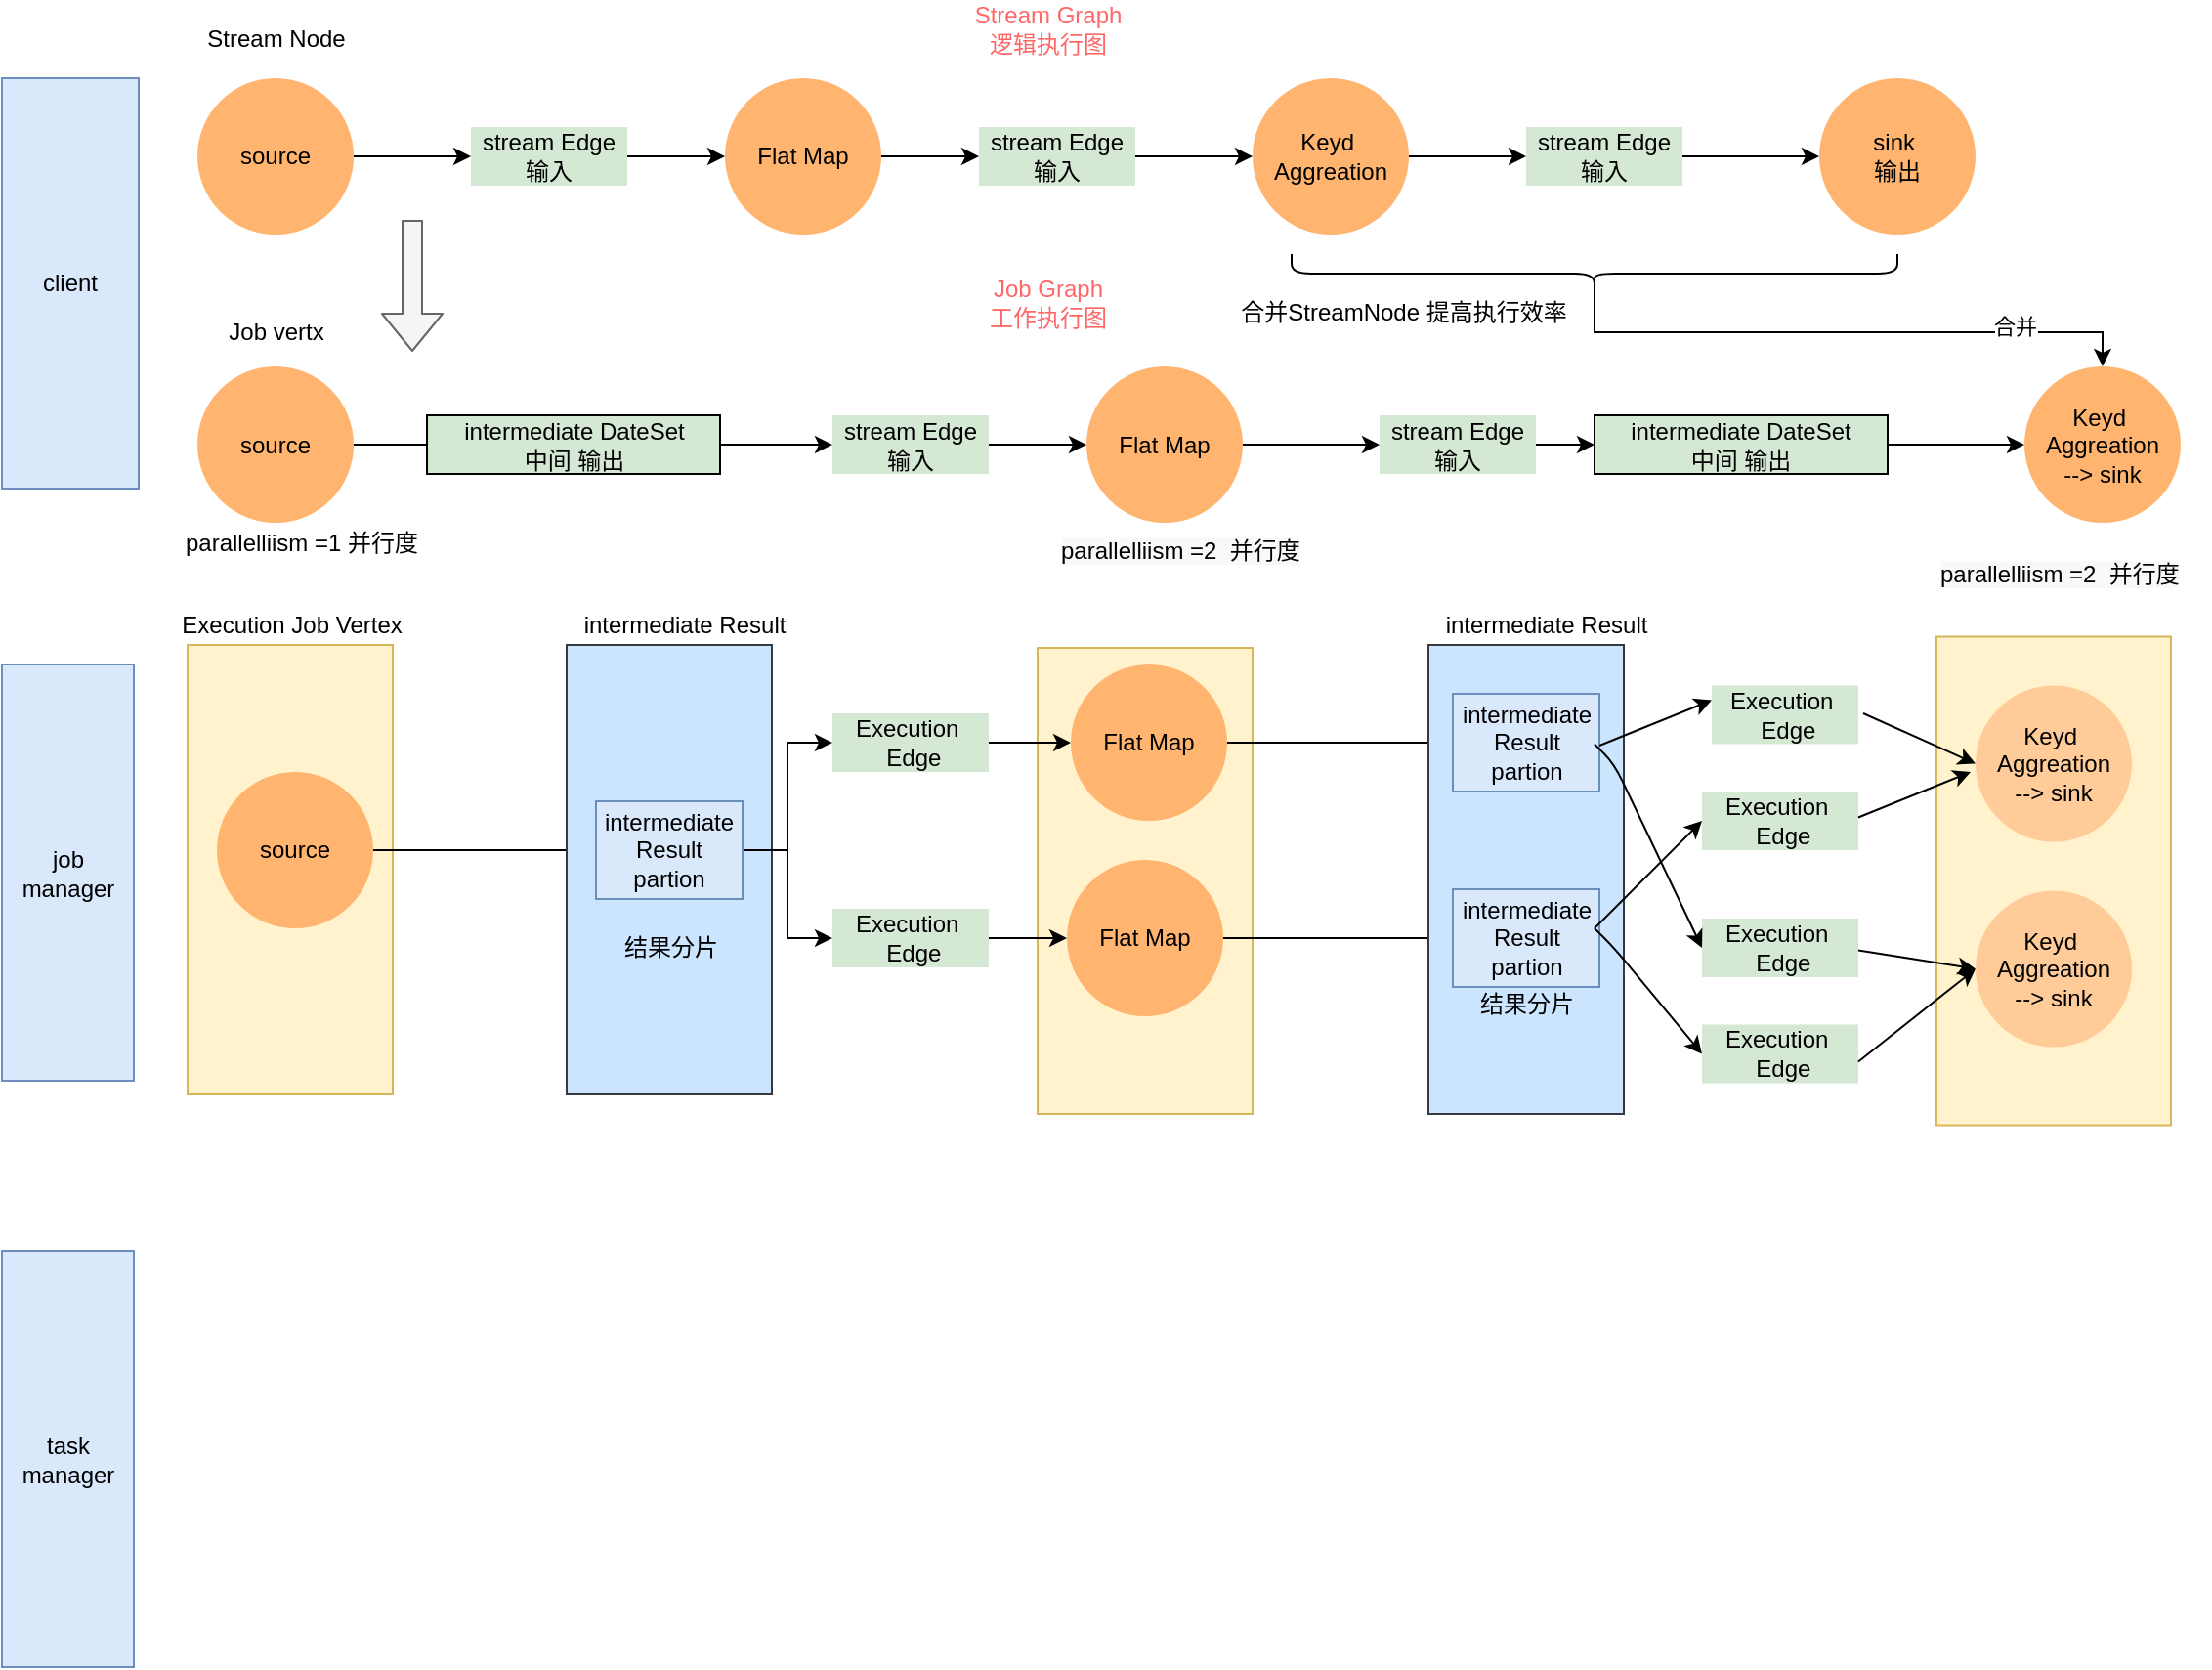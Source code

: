 <mxfile version="14.1.9" type="github">
  <diagram id="02vn0gyc8lEW_DT5LCfa" name="Page-1">
    <mxGraphModel dx="1779" dy="1159" grid="1" gridSize="10" guides="1" tooltips="1" connect="1" arrows="1" fold="1" page="1" pageScale="1" pageWidth="827" pageHeight="1169" math="0" shadow="0">
      <root>
        <mxCell id="0" />
        <mxCell id="1" parent="0" />
        <mxCell id="3h_Jgdluma76NgPUxrdL-4" style="edgeStyle=orthogonalEdgeStyle;rounded=0;orthogonalLoop=1;jettySize=auto;html=1;exitX=1;exitY=0.5;exitDx=0;exitDy=0;entryX=0;entryY=0.5;entryDx=0;entryDy=0;" parent="1" source="3h_Jgdluma76NgPUxrdL-2" target="3h_Jgdluma76NgPUxrdL-3" edge="1">
          <mxGeometry relative="1" as="geometry" />
        </mxCell>
        <mxCell id="3h_Jgdluma76NgPUxrdL-2" value="source" style="ellipse;whiteSpace=wrap;html=1;aspect=fixed;fillColor=#FFB570;strokeColor=none;" parent="1" vertex="1">
          <mxGeometry x="120" y="150" width="80" height="80" as="geometry" />
        </mxCell>
        <mxCell id="3h_Jgdluma76NgPUxrdL-11" style="edgeStyle=orthogonalEdgeStyle;rounded=0;orthogonalLoop=1;jettySize=auto;html=1;exitX=1;exitY=0.5;exitDx=0;exitDy=0;" parent="1" source="3h_Jgdluma76NgPUxrdL-3" target="3h_Jgdluma76NgPUxrdL-6" edge="1">
          <mxGeometry relative="1" as="geometry" />
        </mxCell>
        <mxCell id="3h_Jgdluma76NgPUxrdL-3" value="stream Edge 输入" style="rounded=0;whiteSpace=wrap;html=1;fillColor=#D5E8D4;strokeColor=none;" parent="1" vertex="1">
          <mxGeometry x="260" y="175" width="80" height="30" as="geometry" />
        </mxCell>
        <mxCell id="3h_Jgdluma76NgPUxrdL-16" style="edgeStyle=orthogonalEdgeStyle;rounded=0;orthogonalLoop=1;jettySize=auto;html=1;exitX=1;exitY=0.5;exitDx=0;exitDy=0;entryX=0;entryY=0.5;entryDx=0;entryDy=0;" parent="1" source="3h_Jgdluma76NgPUxrdL-6" target="3h_Jgdluma76NgPUxrdL-13" edge="1">
          <mxGeometry relative="1" as="geometry" />
        </mxCell>
        <mxCell id="3h_Jgdluma76NgPUxrdL-6" value="Flat Map" style="ellipse;whiteSpace=wrap;html=1;aspect=fixed;fillColor=#FFB570;strokeColor=none;" parent="1" vertex="1">
          <mxGeometry x="390" y="150" width="80" height="80" as="geometry" />
        </mxCell>
        <mxCell id="3h_Jgdluma76NgPUxrdL-18" style="edgeStyle=orthogonalEdgeStyle;rounded=0;orthogonalLoop=1;jettySize=auto;html=1;exitX=1;exitY=0.5;exitDx=0;exitDy=0;entryX=0;entryY=0.5;entryDx=0;entryDy=0;" parent="1" source="3h_Jgdluma76NgPUxrdL-8" target="3h_Jgdluma76NgPUxrdL-14" edge="1">
          <mxGeometry relative="1" as="geometry" />
        </mxCell>
        <mxCell id="3h_Jgdluma76NgPUxrdL-8" value="Keyd&amp;nbsp;&lt;br&gt;Aggreation" style="ellipse;whiteSpace=wrap;html=1;aspect=fixed;fillColor=#FFB570;strokeColor=none;" parent="1" vertex="1">
          <mxGeometry x="660" y="150" width="80" height="80" as="geometry" />
        </mxCell>
        <mxCell id="3h_Jgdluma76NgPUxrdL-9" value="Stream Node" style="text;html=1;align=center;verticalAlign=middle;resizable=0;points=[];autosize=1;" parent="1" vertex="1">
          <mxGeometry x="115" y="120" width="90" height="20" as="geometry" />
        </mxCell>
        <mxCell id="3h_Jgdluma76NgPUxrdL-17" style="edgeStyle=orthogonalEdgeStyle;rounded=0;orthogonalLoop=1;jettySize=auto;html=1;exitX=1;exitY=0.5;exitDx=0;exitDy=0;entryX=0;entryY=0.5;entryDx=0;entryDy=0;" parent="1" source="3h_Jgdluma76NgPUxrdL-13" target="3h_Jgdluma76NgPUxrdL-8" edge="1">
          <mxGeometry relative="1" as="geometry" />
        </mxCell>
        <mxCell id="3h_Jgdluma76NgPUxrdL-13" value="stream Edge 输入" style="rounded=0;whiteSpace=wrap;html=1;fillColor=#D5E8D4;strokeColor=none;" parent="1" vertex="1">
          <mxGeometry x="520" y="175" width="80" height="30" as="geometry" />
        </mxCell>
        <mxCell id="3h_Jgdluma76NgPUxrdL-22" style="edgeStyle=orthogonalEdgeStyle;rounded=0;orthogonalLoop=1;jettySize=auto;html=1;exitX=1;exitY=0.5;exitDx=0;exitDy=0;entryX=0;entryY=0.5;entryDx=0;entryDy=0;" parent="1" source="3h_Jgdluma76NgPUxrdL-14" edge="1">
          <mxGeometry relative="1" as="geometry">
            <mxPoint x="950" y="190" as="targetPoint" />
          </mxGeometry>
        </mxCell>
        <mxCell id="3h_Jgdluma76NgPUxrdL-14" value="stream Edge 输入" style="rounded=0;whiteSpace=wrap;html=1;fillColor=#D5E8D4;strokeColor=none;" parent="1" vertex="1">
          <mxGeometry x="800" y="175" width="80" height="30" as="geometry" />
        </mxCell>
        <mxCell id="3h_Jgdluma76NgPUxrdL-24" value="client" style="rounded=0;whiteSpace=wrap;html=1;fillColor=#dae8fc;rotation=0;strokeColor=#6c8ebf;" parent="1" vertex="1">
          <mxGeometry x="20" y="150" width="70" height="210" as="geometry" />
        </mxCell>
        <mxCell id="3h_Jgdluma76NgPUxrdL-26" style="edgeStyle=orthogonalEdgeStyle;rounded=0;orthogonalLoop=1;jettySize=auto;html=1;exitX=1;exitY=0.5;exitDx=0;exitDy=0;entryX=0;entryY=0.5;entryDx=0;entryDy=0;" parent="1" source="3h_Jgdluma76NgPUxrdL-27" target="3h_Jgdluma76NgPUxrdL-29" edge="1">
          <mxGeometry relative="1" as="geometry" />
        </mxCell>
        <mxCell id="3h_Jgdluma76NgPUxrdL-27" value="source" style="ellipse;whiteSpace=wrap;html=1;aspect=fixed;fillColor=#FFB570;strokeColor=none;" parent="1" vertex="1">
          <mxGeometry x="120" y="297.5" width="80" height="80" as="geometry" />
        </mxCell>
        <mxCell id="3h_Jgdluma76NgPUxrdL-28" style="edgeStyle=orthogonalEdgeStyle;rounded=0;orthogonalLoop=1;jettySize=auto;html=1;exitX=1;exitY=0.5;exitDx=0;exitDy=0;" parent="1" source="3h_Jgdluma76NgPUxrdL-29" target="3h_Jgdluma76NgPUxrdL-31" edge="1">
          <mxGeometry relative="1" as="geometry" />
        </mxCell>
        <mxCell id="3h_Jgdluma76NgPUxrdL-29" value="stream Edge 输入" style="rounded=0;whiteSpace=wrap;html=1;fillColor=#D5E8D4;strokeColor=none;" parent="1" vertex="1">
          <mxGeometry x="445" y="322.5" width="80" height="30" as="geometry" />
        </mxCell>
        <mxCell id="3h_Jgdluma76NgPUxrdL-30" style="edgeStyle=orthogonalEdgeStyle;rounded=0;orthogonalLoop=1;jettySize=auto;html=1;exitX=1;exitY=0.5;exitDx=0;exitDy=0;entryX=0;entryY=0.5;entryDx=0;entryDy=0;" parent="1" source="3h_Jgdluma76NgPUxrdL-31" target="3h_Jgdluma76NgPUxrdL-36" edge="1">
          <mxGeometry relative="1" as="geometry" />
        </mxCell>
        <mxCell id="3h_Jgdluma76NgPUxrdL-31" value="Flat Map" style="ellipse;whiteSpace=wrap;html=1;aspect=fixed;fillColor=#FFB570;strokeColor=none;" parent="1" vertex="1">
          <mxGeometry x="575" y="297.5" width="80" height="80" as="geometry" />
        </mxCell>
        <mxCell id="3h_Jgdluma76NgPUxrdL-34" value="Job vertx" style="text;html=1;align=center;verticalAlign=middle;resizable=0;points=[];autosize=1;" parent="1" vertex="1">
          <mxGeometry x="130" y="270" width="60" height="20" as="geometry" />
        </mxCell>
        <mxCell id="3h_Jgdluma76NgPUxrdL-35" style="edgeStyle=orthogonalEdgeStyle;rounded=0;orthogonalLoop=1;jettySize=auto;html=1;exitX=1;exitY=0.5;exitDx=0;exitDy=0;entryX=0;entryY=0.5;entryDx=0;entryDy=0;" parent="1" source="3h_Jgdluma76NgPUxrdL-57" edge="1">
          <mxGeometry relative="1" as="geometry">
            <mxPoint x="1055" y="337.5" as="targetPoint" />
          </mxGeometry>
        </mxCell>
        <mxCell id="3h_Jgdluma76NgPUxrdL-36" value="stream Edge 输入" style="rounded=0;whiteSpace=wrap;html=1;fillColor=#D5E8D4;strokeColor=none;" parent="1" vertex="1">
          <mxGeometry x="725" y="322.5" width="80" height="30" as="geometry" />
        </mxCell>
        <mxCell id="3h_Jgdluma76NgPUxrdL-39" value="Keyd&amp;nbsp;&lt;br&gt;Aggreation&lt;br&gt;--&amp;gt; sink" style="ellipse;whiteSpace=wrap;html=1;aspect=fixed;fillColor=#FFB570;strokeColor=none;" parent="1" vertex="1">
          <mxGeometry x="1055" y="297.5" width="80" height="80" as="geometry" />
        </mxCell>
        <mxCell id="3h_Jgdluma76NgPUxrdL-54" value="intermediate DateSet&lt;br&gt;中间 输出" style="rounded=0;whiteSpace=wrap;html=1;fillColor=#D5E8D4;" parent="1" vertex="1">
          <mxGeometry x="237.5" y="322.5" width="150" height="30" as="geometry" />
        </mxCell>
        <mxCell id="3h_Jgdluma76NgPUxrdL-57" value="intermediate DateSet&lt;br&gt;中间 输出" style="rounded=0;whiteSpace=wrap;html=1;fillColor=#D5E8D4;" parent="1" vertex="1">
          <mxGeometry x="835" y="322.5" width="150" height="30" as="geometry" />
        </mxCell>
        <mxCell id="3h_Jgdluma76NgPUxrdL-58" style="edgeStyle=orthogonalEdgeStyle;rounded=0;orthogonalLoop=1;jettySize=auto;html=1;exitX=1;exitY=0.5;exitDx=0;exitDy=0;entryX=0;entryY=0.5;entryDx=0;entryDy=0;" parent="1" source="3h_Jgdluma76NgPUxrdL-36" target="3h_Jgdluma76NgPUxrdL-57" edge="1">
          <mxGeometry relative="1" as="geometry">
            <mxPoint x="805" y="337.5" as="sourcePoint" />
            <mxPoint x="985" y="337.5" as="targetPoint" />
          </mxGeometry>
        </mxCell>
        <mxCell id="3h_Jgdluma76NgPUxrdL-61" value="sink&amp;nbsp;&lt;br&gt;输出" style="ellipse;whiteSpace=wrap;html=1;aspect=fixed;fillColor=#FFB570;strokeColor=none;" parent="1" vertex="1">
          <mxGeometry x="950" y="150" width="80" height="80" as="geometry" />
        </mxCell>
        <mxCell id="3h_Jgdluma76NgPUxrdL-63" value="" style="shape=flexArrow;endArrow=classic;html=1;fillColor=#f5f5f5;strokeColor=#666666;" parent="1" edge="1">
          <mxGeometry width="50" height="50" relative="1" as="geometry">
            <mxPoint x="230" y="222.5" as="sourcePoint" />
            <mxPoint x="230" y="290" as="targetPoint" />
          </mxGeometry>
        </mxCell>
        <mxCell id="3h_Jgdluma76NgPUxrdL-64" value="&lt;font color=&quot;#ff6666&quot;&gt;Stream Graph&lt;br&gt;逻辑执行图&lt;/font&gt;" style="text;html=1;align=center;verticalAlign=middle;resizable=0;points=[];autosize=1;" parent="1" vertex="1">
          <mxGeometry x="510" y="110" width="90" height="30" as="geometry" />
        </mxCell>
        <mxCell id="3h_Jgdluma76NgPUxrdL-65" value="&lt;font color=&quot;#ff6666&quot;&gt;Job Graph&lt;br&gt;工作执行图&lt;/font&gt;" style="text;html=1;align=center;verticalAlign=middle;resizable=0;points=[];autosize=1;" parent="1" vertex="1">
          <mxGeometry x="515" y="250" width="80" height="30" as="geometry" />
        </mxCell>
        <mxCell id="3h_Jgdluma76NgPUxrdL-66" value="job&lt;br&gt;manager" style="rounded=0;whiteSpace=wrap;html=1;fillColor=#dae8fc;rotation=0;strokeColor=#6c8ebf;" parent="1" vertex="1">
          <mxGeometry x="20" y="450" width="67.5" height="213" as="geometry" />
        </mxCell>
        <mxCell id="3h_Jgdluma76NgPUxrdL-69" style="edgeStyle=orthogonalEdgeStyle;rounded=0;orthogonalLoop=1;jettySize=auto;html=1;exitX=0.1;exitY=0.5;exitDx=0;exitDy=0;exitPerimeter=0;" parent="1" source="3h_Jgdluma76NgPUxrdL-68" target="3h_Jgdluma76NgPUxrdL-39" edge="1">
          <mxGeometry relative="1" as="geometry">
            <Array as="points">
              <mxPoint x="835" y="280" />
              <mxPoint x="1095" y="280" />
            </Array>
          </mxGeometry>
        </mxCell>
        <mxCell id="3h_Jgdluma76NgPUxrdL-70" value="合并" style="edgeLabel;html=1;align=center;verticalAlign=middle;resizable=0;points=[];" parent="3h_Jgdluma76NgPUxrdL-69" vertex="1" connectable="0">
          <mxGeometry x="0.579" y="3" relative="1" as="geometry">
            <mxPoint as="offset" />
          </mxGeometry>
        </mxCell>
        <mxCell id="3h_Jgdluma76NgPUxrdL-68" value="" style="shape=curlyBracket;whiteSpace=wrap;html=1;rounded=1;fillColor=#D5E8D4;rotation=-90;" parent="1" vertex="1">
          <mxGeometry x="825" y="95" width="20" height="310" as="geometry" />
        </mxCell>
        <mxCell id="3h_Jgdluma76NgPUxrdL-71" value="合并StreamNode 提高执行效率" style="text;html=1;align=center;verticalAlign=middle;resizable=0;points=[];autosize=1;" parent="1" vertex="1">
          <mxGeometry x="647" y="260" width="180" height="20" as="geometry" />
        </mxCell>
        <mxCell id="3h_Jgdluma76NgPUxrdL-72" value="parallelliism =1 并行度" style="text;html=1;align=center;verticalAlign=middle;resizable=0;points=[];autosize=1;" parent="1" vertex="1">
          <mxGeometry x="107.5" y="377.5" width="130" height="20" as="geometry" />
        </mxCell>
        <mxCell id="3h_Jgdluma76NgPUxrdL-73" value="&lt;span style=&quot;color: rgb(0 , 0 , 0) ; font-family: &amp;#34;helvetica&amp;#34; ; font-size: 12px ; font-style: normal ; font-weight: 400 ; letter-spacing: normal ; text-align: center ; text-indent: 0px ; text-transform: none ; word-spacing: 0px ; background-color: rgb(248 , 249 , 250) ; display: inline ; float: none&quot;&gt;parallelliism =2&amp;nbsp; 并行度&lt;/span&gt;" style="text;whiteSpace=wrap;html=1;" parent="1" vertex="1">
          <mxGeometry x="560" y="377.5" width="140" height="30" as="geometry" />
        </mxCell>
        <mxCell id="3h_Jgdluma76NgPUxrdL-74" value="&lt;span style=&quot;color: rgb(0 , 0 , 0) ; font-family: &amp;#34;helvetica&amp;#34; ; font-size: 12px ; font-style: normal ; font-weight: 400 ; letter-spacing: normal ; text-align: center ; text-indent: 0px ; text-transform: none ; word-spacing: 0px ; background-color: rgb(248 , 249 , 250) ; display: inline ; float: none&quot;&gt;parallelliism =2&amp;nbsp; 并行度&lt;/span&gt;" style="text;whiteSpace=wrap;html=1;" parent="1" vertex="1">
          <mxGeometry x="1010" y="390" width="140" height="30" as="geometry" />
        </mxCell>
        <mxCell id="3h_Jgdluma76NgPUxrdL-75" value="" style="rounded=0;whiteSpace=wrap;html=1;fillColor=#fff2cc;strokeColor=#d6b656;" parent="1" vertex="1">
          <mxGeometry x="115" y="440" width="105" height="230" as="geometry" />
        </mxCell>
        <mxCell id="3h_Jgdluma76NgPUxrdL-94" style="edgeStyle=orthogonalEdgeStyle;rounded=0;orthogonalLoop=1;jettySize=auto;html=1;exitX=1;exitY=0.5;exitDx=0;exitDy=0;entryX=0;entryY=0.5;entryDx=0;entryDy=0;fillColor=#ffffff;" parent="1" source="3h_Jgdluma76NgPUxrdL-76" target="3h_Jgdluma76NgPUxrdL-79" edge="1">
          <mxGeometry relative="1" as="geometry" />
        </mxCell>
        <mxCell id="3h_Jgdluma76NgPUxrdL-76" value="source" style="ellipse;whiteSpace=wrap;html=1;aspect=fixed;fillColor=#FFB570;strokeColor=none;" parent="1" vertex="1">
          <mxGeometry x="130" y="505" width="80" height="80" as="geometry" />
        </mxCell>
        <mxCell id="3h_Jgdluma76NgPUxrdL-77" value="" style="rounded=0;whiteSpace=wrap;html=1;fillColor=#cce5ff;strokeColor=#36393d;" parent="1" vertex="1">
          <mxGeometry x="309" y="440" width="105" height="230" as="geometry" />
        </mxCell>
        <mxCell id="3h_Jgdluma76NgPUxrdL-78" value="&lt;span&gt;intermediate Result&lt;/span&gt;" style="text;html=1;align=center;verticalAlign=middle;resizable=0;points=[];autosize=1;" parent="1" vertex="1">
          <mxGeometry x="309" y="420" width="120" height="20" as="geometry" />
        </mxCell>
        <mxCell id="3h_Jgdluma76NgPUxrdL-85" style="edgeStyle=orthogonalEdgeStyle;rounded=0;orthogonalLoop=1;jettySize=auto;html=1;exitX=1;exitY=0.5;exitDx=0;exitDy=0;fillColor=#ffffff;entryX=0;entryY=0.5;entryDx=0;entryDy=0;" parent="1" source="3h_Jgdluma76NgPUxrdL-79" target="3h_Jgdluma76NgPUxrdL-86" edge="1">
          <mxGeometry relative="1" as="geometry">
            <mxPoint x="440" y="510.0" as="targetPoint" />
          </mxGeometry>
        </mxCell>
        <mxCell id="3h_Jgdluma76NgPUxrdL-89" style="edgeStyle=orthogonalEdgeStyle;rounded=0;orthogonalLoop=1;jettySize=auto;html=1;exitX=1;exitY=0.5;exitDx=0;exitDy=0;entryX=0;entryY=0.5;entryDx=0;entryDy=0;fillColor=#ffffff;" parent="1" source="3h_Jgdluma76NgPUxrdL-79" target="3h_Jgdluma76NgPUxrdL-88" edge="1">
          <mxGeometry relative="1" as="geometry" />
        </mxCell>
        <mxCell id="3h_Jgdluma76NgPUxrdL-79" value="intermediate Result&lt;br&gt;partion" style="rounded=0;whiteSpace=wrap;html=1;fillColor=#dae8fc;strokeColor=#6c8ebf;" parent="1" vertex="1">
          <mxGeometry x="324" y="520" width="75" height="50" as="geometry" />
        </mxCell>
        <mxCell id="3h_Jgdluma76NgPUxrdL-81" value="结果分片" style="text;html=1;align=center;verticalAlign=middle;resizable=0;points=[];autosize=1;" parent="1" vertex="1">
          <mxGeometry x="331.5" y="585" width="60" height="20" as="geometry" />
        </mxCell>
        <mxCell id="3h_Jgdluma76NgPUxrdL-82" value="" style="rounded=0;whiteSpace=wrap;html=1;fillColor=#fff2cc;strokeColor=#d6b656;" parent="1" vertex="1">
          <mxGeometry x="550" y="441.5" width="110" height="238.5" as="geometry" />
        </mxCell>
        <mxCell id="3h_Jgdluma76NgPUxrdL-104" style="edgeStyle=orthogonalEdgeStyle;rounded=0;orthogonalLoop=1;jettySize=auto;html=1;exitX=1;exitY=0.5;exitDx=0;exitDy=0;entryX=0;entryY=0.5;entryDx=0;entryDy=0;fillColor=#ffffff;shadow=0;sketch=0;" parent="1" source="3h_Jgdluma76NgPUxrdL-83" target="3h_Jgdluma76NgPUxrdL-99" edge="1">
          <mxGeometry relative="1" as="geometry" />
        </mxCell>
        <mxCell id="3h_Jgdluma76NgPUxrdL-83" value="Flat Map" style="ellipse;whiteSpace=wrap;html=1;aspect=fixed;fillColor=#FFB570;strokeColor=none;" parent="1" vertex="1">
          <mxGeometry x="567" y="450" width="80" height="80" as="geometry" />
        </mxCell>
        <mxCell id="3h_Jgdluma76NgPUxrdL-105" style="edgeStyle=orthogonalEdgeStyle;rounded=0;orthogonalLoop=1;jettySize=auto;html=1;exitX=1;exitY=0.5;exitDx=0;exitDy=0;fillColor=#ffffff;" parent="1" source="3h_Jgdluma76NgPUxrdL-84" target="3h_Jgdluma76NgPUxrdL-101" edge="1">
          <mxGeometry relative="1" as="geometry" />
        </mxCell>
        <mxCell id="3h_Jgdluma76NgPUxrdL-84" value="Flat Map" style="ellipse;whiteSpace=wrap;html=1;aspect=fixed;fillColor=#FFB570;strokeColor=none;" parent="1" vertex="1">
          <mxGeometry x="565" y="550" width="80" height="80" as="geometry" />
        </mxCell>
        <mxCell id="3h_Jgdluma76NgPUxrdL-90" style="edgeStyle=orthogonalEdgeStyle;rounded=0;orthogonalLoop=1;jettySize=auto;html=1;exitX=1;exitY=0.5;exitDx=0;exitDy=0;entryX=0;entryY=0.5;entryDx=0;entryDy=0;fillColor=#ffffff;" parent="1" source="3h_Jgdluma76NgPUxrdL-86" target="3h_Jgdluma76NgPUxrdL-83" edge="1">
          <mxGeometry relative="1" as="geometry" />
        </mxCell>
        <mxCell id="3h_Jgdluma76NgPUxrdL-86" value="Execution&amp;nbsp; &amp;nbsp;Edge" style="rounded=0;whiteSpace=wrap;html=1;fillColor=#D5E8D4;strokeColor=none;" parent="1" vertex="1">
          <mxGeometry x="445" y="475" width="80" height="30" as="geometry" />
        </mxCell>
        <mxCell id="3h_Jgdluma76NgPUxrdL-91" style="edgeStyle=orthogonalEdgeStyle;rounded=0;orthogonalLoop=1;jettySize=auto;html=1;exitX=1;exitY=0.5;exitDx=0;exitDy=0;fillColor=#ffffff;" parent="1" source="3h_Jgdluma76NgPUxrdL-88" target="3h_Jgdluma76NgPUxrdL-84" edge="1">
          <mxGeometry relative="1" as="geometry" />
        </mxCell>
        <mxCell id="3h_Jgdluma76NgPUxrdL-88" value="Execution&amp;nbsp; &amp;nbsp;Edge" style="rounded=0;whiteSpace=wrap;html=1;fillColor=#D5E8D4;strokeColor=none;" parent="1" vertex="1">
          <mxGeometry x="445" y="575" width="80" height="30" as="geometry" />
        </mxCell>
        <mxCell id="3h_Jgdluma76NgPUxrdL-92" value="Execution Job Vertex" style="text;html=1;align=center;verticalAlign=middle;resizable=0;points=[];autosize=1;" parent="1" vertex="1">
          <mxGeometry x="102.5" y="420" width="130" height="20" as="geometry" />
        </mxCell>
        <mxCell id="3h_Jgdluma76NgPUxrdL-95" value="" style="rounded=0;whiteSpace=wrap;html=1;fillColor=#cce5ff;strokeColor=#36393d;" parent="1" vertex="1">
          <mxGeometry x="750" y="440" width="100" height="240" as="geometry" />
        </mxCell>
        <mxCell id="3h_Jgdluma76NgPUxrdL-96" value="&lt;span&gt;intermediate Result&lt;/span&gt;" style="text;html=1;align=center;verticalAlign=middle;resizable=0;points=[];autosize=1;" parent="1" vertex="1">
          <mxGeometry x="750" y="420" width="120" height="20" as="geometry" />
        </mxCell>
        <mxCell id="3h_Jgdluma76NgPUxrdL-99" value="intermediate Result&lt;br&gt;partion" style="rounded=0;whiteSpace=wrap;html=1;fillColor=#dae8fc;strokeColor=#6c8ebf;" parent="1" vertex="1">
          <mxGeometry x="762.5" y="465" width="75" height="50" as="geometry" />
        </mxCell>
        <mxCell id="3h_Jgdluma76NgPUxrdL-100" value="结果分片" style="text;html=1;align=center;verticalAlign=middle;resizable=0;points=[];autosize=1;" parent="1" vertex="1">
          <mxGeometry x="770" y="614.25" width="60" height="20" as="geometry" />
        </mxCell>
        <mxCell id="3h_Jgdluma76NgPUxrdL-101" value="intermediate Result&lt;br&gt;partion" style="rounded=0;whiteSpace=wrap;html=1;fillColor=#dae8fc;strokeColor=#6c8ebf;" parent="1" vertex="1">
          <mxGeometry x="762.5" y="565" width="75" height="50" as="geometry" />
        </mxCell>
        <mxCell id="3h_Jgdluma76NgPUxrdL-111" value="" style="rounded=0;whiteSpace=wrap;html=1;fillColor=#fff2cc;strokeColor=#d6b656;" parent="1" vertex="1">
          <mxGeometry x="1010" y="435.75" width="120" height="250" as="geometry" />
        </mxCell>
        <mxCell id="3h_Jgdluma76NgPUxrdL-112" value="&lt;span&gt;Keyd&amp;nbsp;&lt;/span&gt;&lt;br&gt;&lt;span&gt;Aggreation&lt;/span&gt;&lt;br&gt;&lt;span&gt;--&amp;gt; sink&lt;/span&gt;" style="ellipse;whiteSpace=wrap;html=1;aspect=fixed;fillColor=#ffcc99;strokeColor=none;" parent="1" vertex="1">
          <mxGeometry x="1030" y="460.75" width="80" height="80" as="geometry" />
        </mxCell>
        <mxCell id="3h_Jgdluma76NgPUxrdL-113" value="&lt;span&gt;Keyd&amp;nbsp;&lt;/span&gt;&lt;br&gt;&lt;span&gt;Aggreation&lt;/span&gt;&lt;br&gt;&lt;span&gt;--&amp;gt; sink&lt;/span&gt;" style="ellipse;whiteSpace=wrap;html=1;aspect=fixed;fillColor=#ffcc99;strokeColor=none;" parent="1" vertex="1">
          <mxGeometry x="1030" y="565.75" width="80" height="80" as="geometry" />
        </mxCell>
        <mxCell id="3h_Jgdluma76NgPUxrdL-116" value="Execution&amp;nbsp; &amp;nbsp;Edge" style="rounded=0;whiteSpace=wrap;html=1;fillColor=#D5E8D4;strokeColor=none;" parent="1" vertex="1">
          <mxGeometry x="895" y="460.75" width="75" height="30" as="geometry" />
        </mxCell>
        <mxCell id="3h_Jgdluma76NgPUxrdL-117" value="Execution&amp;nbsp; &amp;nbsp;Edge" style="rounded=0;whiteSpace=wrap;html=1;fillColor=#D5E8D4;strokeColor=none;" parent="1" vertex="1">
          <mxGeometry x="890" y="515" width="80" height="30" as="geometry" />
        </mxCell>
        <mxCell id="3h_Jgdluma76NgPUxrdL-118" value="Execution&amp;nbsp; &amp;nbsp;Edge" style="rounded=0;whiteSpace=wrap;html=1;fillColor=#D5E8D4;strokeColor=none;" parent="1" vertex="1">
          <mxGeometry x="890" y="580" width="80" height="30" as="geometry" />
        </mxCell>
        <mxCell id="3h_Jgdluma76NgPUxrdL-120" value="Execution&amp;nbsp; &amp;nbsp;Edge" style="rounded=0;whiteSpace=wrap;html=1;fillColor=#D5E8D4;strokeColor=none;" parent="1" vertex="1">
          <mxGeometry x="890" y="634.25" width="80" height="30" as="geometry" />
        </mxCell>
        <mxCell id="3h_Jgdluma76NgPUxrdL-126" value="" style="endArrow=classic;html=1;shadow=0;fillColor=#ffffff;entryX=0;entryY=0.25;entryDx=0;entryDy=0;" parent="1" target="3h_Jgdluma76NgPUxrdL-116" edge="1">
          <mxGeometry width="50" height="50" relative="1" as="geometry">
            <mxPoint x="837.5" y="491.5" as="sourcePoint" />
            <mxPoint x="887.5" y="441.5" as="targetPoint" />
          </mxGeometry>
        </mxCell>
        <mxCell id="3h_Jgdluma76NgPUxrdL-127" value="" style="endArrow=classic;html=1;shadow=0;fillColor=#ffffff;entryX=0;entryY=0.5;entryDx=0;entryDy=0;" parent="1" target="3h_Jgdluma76NgPUxrdL-118" edge="1">
          <mxGeometry width="50" height="50" relative="1" as="geometry">
            <mxPoint x="835" y="490.75" as="sourcePoint" />
            <mxPoint x="887.5" y="540.75" as="targetPoint" />
            <Array as="points">
              <mxPoint x="845" y="500.75" />
            </Array>
          </mxGeometry>
        </mxCell>
        <mxCell id="3h_Jgdluma76NgPUxrdL-128" value="" style="endArrow=classic;html=1;shadow=0;fillColor=#ffffff;entryX=0;entryY=0.5;entryDx=0;entryDy=0;" parent="1" target="3h_Jgdluma76NgPUxrdL-120" edge="1">
          <mxGeometry width="50" height="50" relative="1" as="geometry">
            <mxPoint x="835" y="585" as="sourcePoint" />
            <mxPoint x="890" y="689.25" as="targetPoint" />
            <Array as="points">
              <mxPoint x="845" y="595" />
            </Array>
          </mxGeometry>
        </mxCell>
        <mxCell id="3h_Jgdluma76NgPUxrdL-129" value="" style="endArrow=classic;html=1;shadow=0;fillColor=#ffffff;entryX=0;entryY=0.5;entryDx=0;entryDy=0;" parent="1" target="3h_Jgdluma76NgPUxrdL-117" edge="1">
          <mxGeometry width="50" height="50" relative="1" as="geometry">
            <mxPoint x="835" y="585" as="sourcePoint" />
            <mxPoint x="887.5" y="561.0" as="targetPoint" />
          </mxGeometry>
        </mxCell>
        <mxCell id="3h_Jgdluma76NgPUxrdL-131" value="" style="endArrow=classic;html=1;shadow=0;fillColor=#ffffff;entryX=0;entryY=0.25;entryDx=0;entryDy=0;" parent="1" edge="1">
          <mxGeometry width="50" height="50" relative="1" as="geometry">
            <mxPoint x="970" y="528.25" as="sourcePoint" />
            <mxPoint x="1027.5" y="505" as="targetPoint" />
          </mxGeometry>
        </mxCell>
        <mxCell id="3h_Jgdluma76NgPUxrdL-132" value="" style="endArrow=classic;html=1;shadow=0;fillColor=#ffffff;entryX=0;entryY=0.5;entryDx=0;entryDy=0;" parent="1" target="3h_Jgdluma76NgPUxrdL-113" edge="1">
          <mxGeometry width="50" height="50" relative="1" as="geometry">
            <mxPoint x="970" y="653.25" as="sourcePoint" />
            <mxPoint x="1027.5" y="630.0" as="targetPoint" />
          </mxGeometry>
        </mxCell>
        <mxCell id="3h_Jgdluma76NgPUxrdL-133" value="" style="endArrow=classic;html=1;shadow=0;fillColor=#ffffff;entryX=0;entryY=0.5;entryDx=0;entryDy=0;" parent="1" target="3h_Jgdluma76NgPUxrdL-112" edge="1">
          <mxGeometry width="50" height="50" relative="1" as="geometry">
            <mxPoint x="972.5" y="475" as="sourcePoint" />
            <mxPoint x="1030" y="451.75" as="targetPoint" />
          </mxGeometry>
        </mxCell>
        <mxCell id="3h_Jgdluma76NgPUxrdL-134" value="" style="endArrow=classic;html=1;shadow=0;fillColor=#ffffff;entryX=0;entryY=0.5;entryDx=0;entryDy=0;" parent="1" target="3h_Jgdluma76NgPUxrdL-113" edge="1">
          <mxGeometry width="50" height="50" relative="1" as="geometry">
            <mxPoint x="970" y="596.25" as="sourcePoint" />
            <mxPoint x="1027.5" y="573.0" as="targetPoint" />
          </mxGeometry>
        </mxCell>
        <mxCell id="FYKCZdxoHwEPia956gJa-1" value="task&lt;br&gt;manager" style="rounded=0;whiteSpace=wrap;html=1;fillColor=#dae8fc;rotation=0;strokeColor=#6c8ebf;" vertex="1" parent="1">
          <mxGeometry x="20" y="750" width="67.5" height="213" as="geometry" />
        </mxCell>
      </root>
    </mxGraphModel>
  </diagram>
</mxfile>
